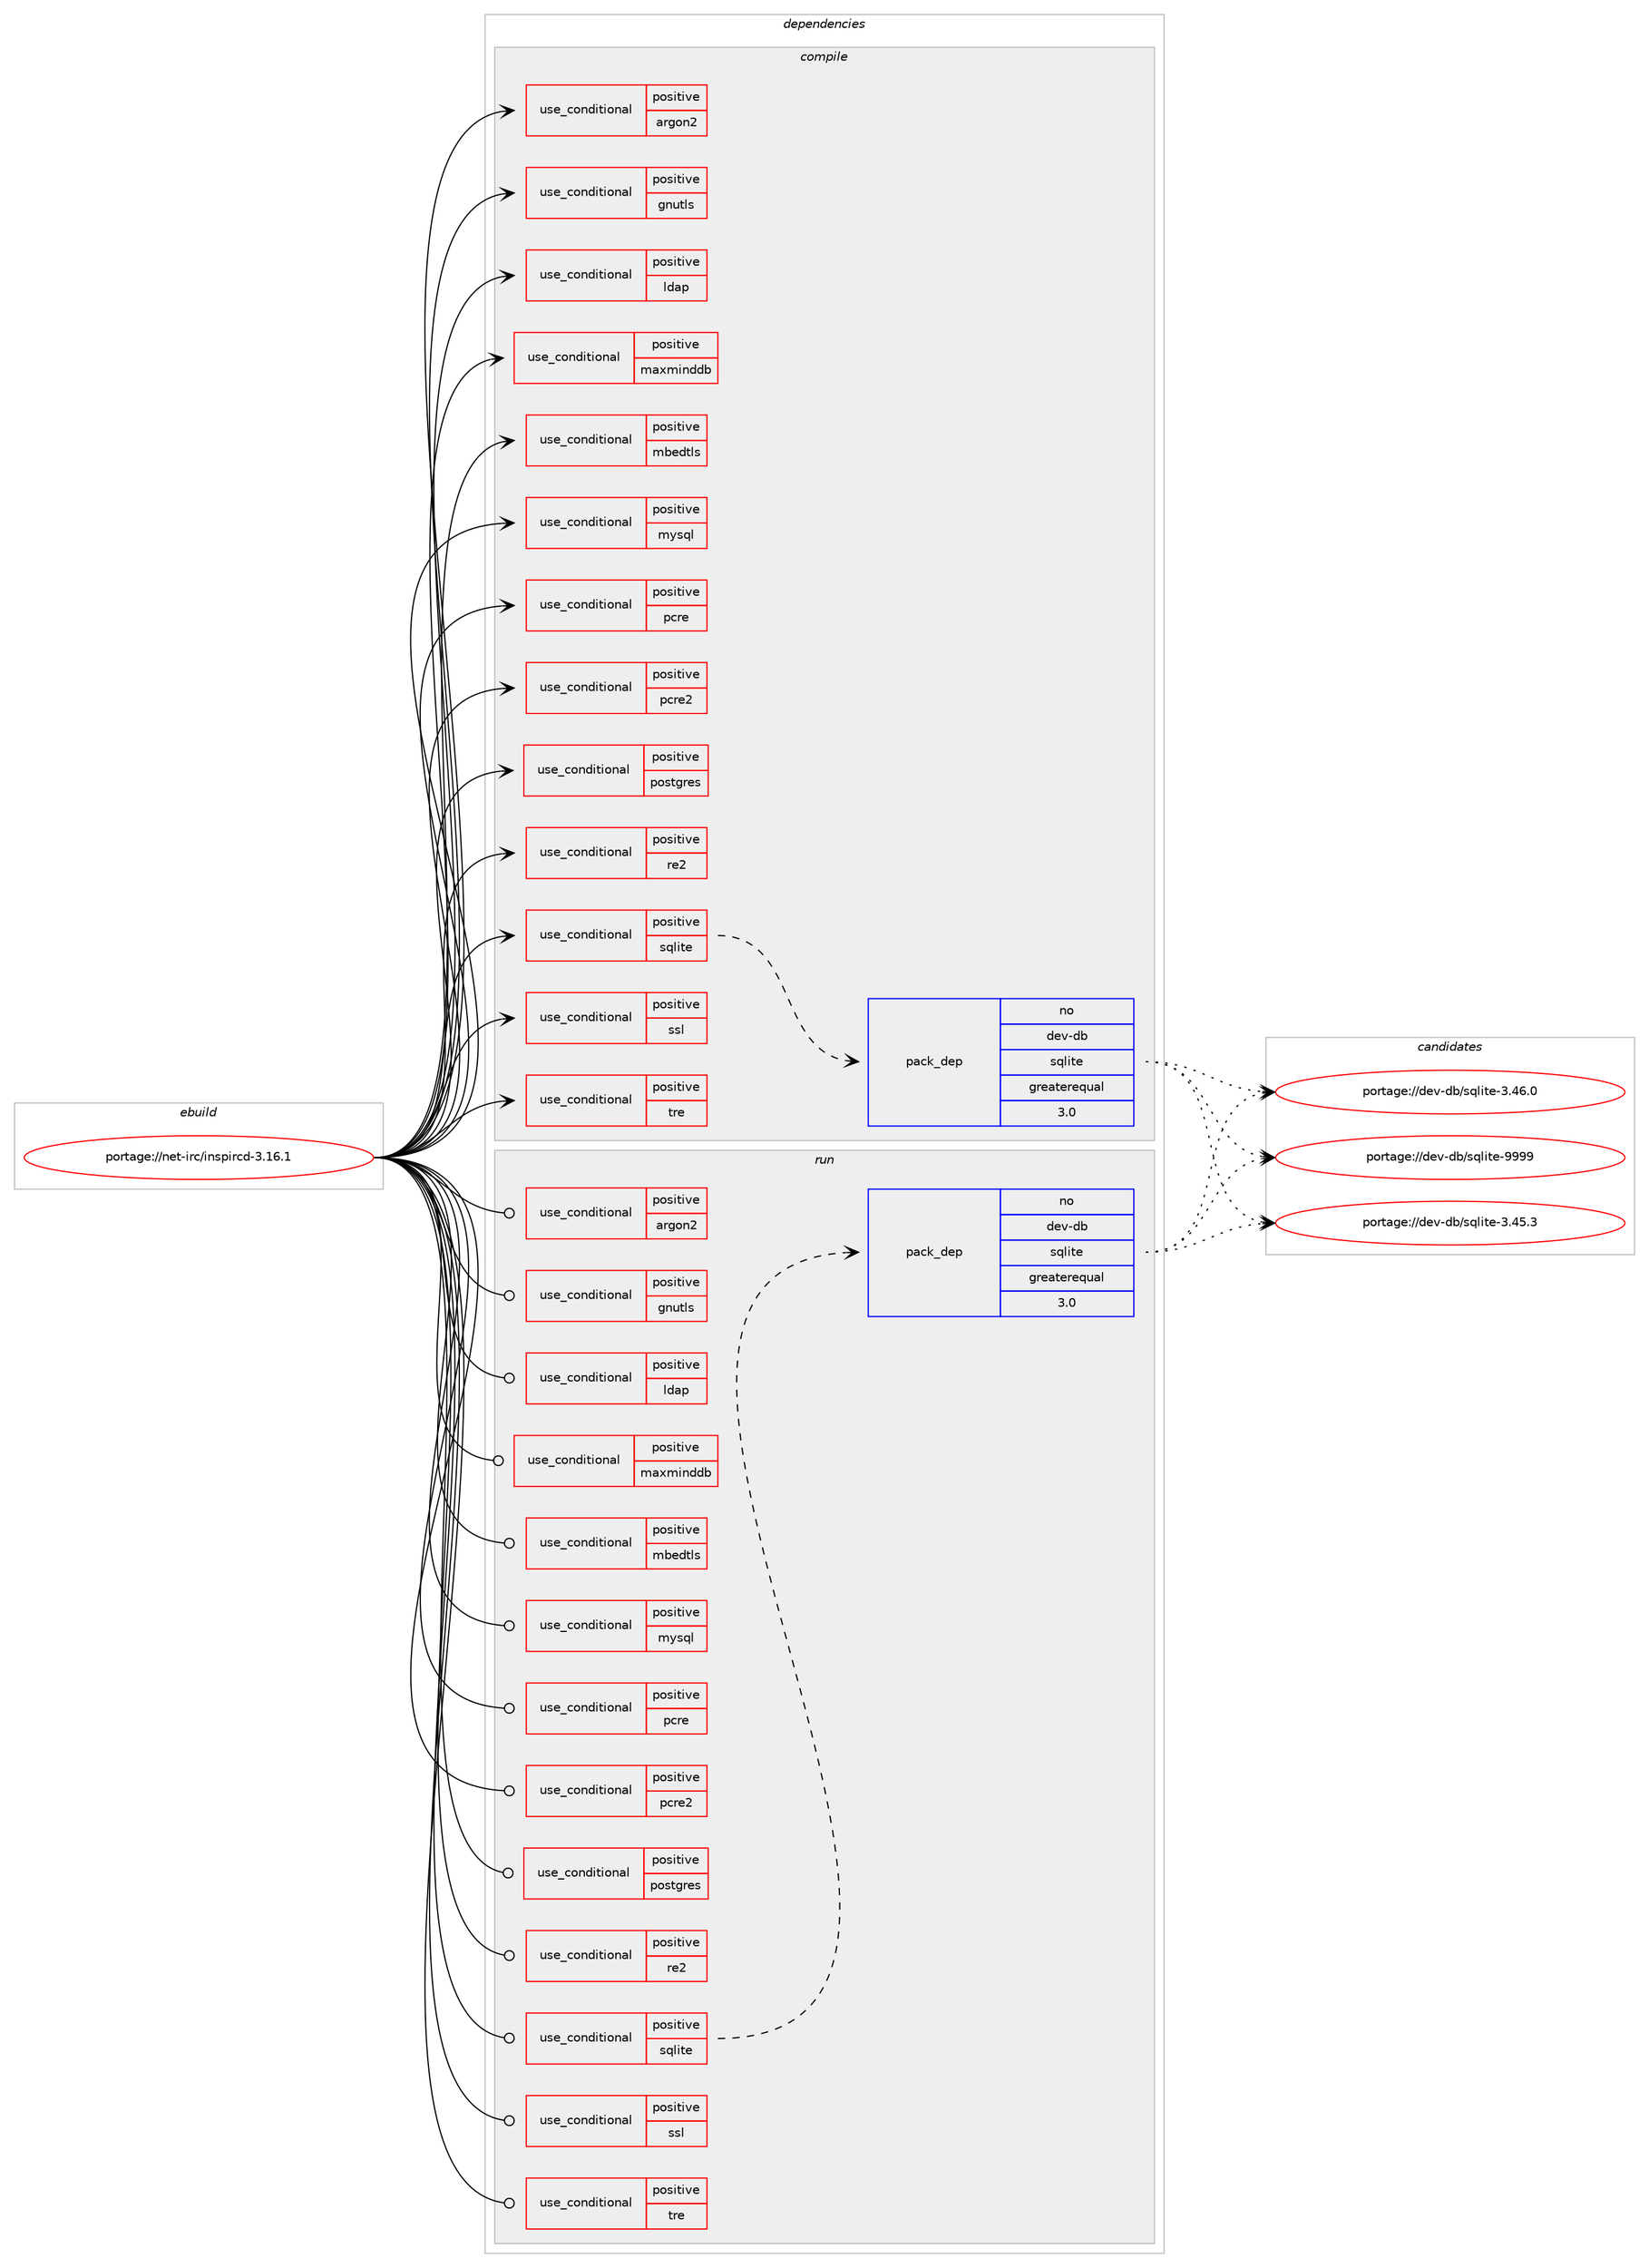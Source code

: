 digraph prolog {

# *************
# Graph options
# *************

newrank=true;
concentrate=true;
compound=true;
graph [rankdir=LR,fontname=Helvetica,fontsize=10,ranksep=1.5];#, ranksep=2.5, nodesep=0.2];
edge  [arrowhead=vee];
node  [fontname=Helvetica,fontsize=10];

# **********
# The ebuild
# **********

subgraph cluster_leftcol {
color=gray;
rank=same;
label=<<i>ebuild</i>>;
id [label="portage://net-irc/inspircd-3.16.1", color=red, width=4, href="../net-irc/inspircd-3.16.1.svg"];
}

# ****************
# The dependencies
# ****************

subgraph cluster_midcol {
color=gray;
label=<<i>dependencies</i>>;
subgraph cluster_compile {
fillcolor="#eeeeee";
style=filled;
label=<<i>compile</i>>;
subgraph cond89974 {
dependency181231 [label=<<TABLE BORDER="0" CELLBORDER="1" CELLSPACING="0" CELLPADDING="4"><TR><TD ROWSPAN="3" CELLPADDING="10">use_conditional</TD></TR><TR><TD>positive</TD></TR><TR><TD>argon2</TD></TR></TABLE>>, shape=none, color=red];
# *** BEGIN UNKNOWN DEPENDENCY TYPE (TODO) ***
# dependency181231 -> package_dependency(portage://net-irc/inspircd-3.16.1,install,no,app-crypt,argon2,none,[,,],[],[])
# *** END UNKNOWN DEPENDENCY TYPE (TODO) ***

}
id:e -> dependency181231:w [weight=20,style="solid",arrowhead="vee"];
subgraph cond89975 {
dependency181232 [label=<<TABLE BORDER="0" CELLBORDER="1" CELLSPACING="0" CELLPADDING="4"><TR><TD ROWSPAN="3" CELLPADDING="10">use_conditional</TD></TR><TR><TD>positive</TD></TR><TR><TD>gnutls</TD></TR></TABLE>>, shape=none, color=red];
# *** BEGIN UNKNOWN DEPENDENCY TYPE (TODO) ***
# dependency181232 -> package_dependency(portage://net-irc/inspircd-3.16.1,install,no,net-libs,gnutls,none,[,,],any_same_slot,[])
# *** END UNKNOWN DEPENDENCY TYPE (TODO) ***

# *** BEGIN UNKNOWN DEPENDENCY TYPE (TODO) ***
# dependency181232 -> package_dependency(portage://net-irc/inspircd-3.16.1,install,no,dev-libs,libgcrypt,none,[,,],[slot(0)],[])
# *** END UNKNOWN DEPENDENCY TYPE (TODO) ***

}
id:e -> dependency181232:w [weight=20,style="solid",arrowhead="vee"];
subgraph cond89976 {
dependency181233 [label=<<TABLE BORDER="0" CELLBORDER="1" CELLSPACING="0" CELLPADDING="4"><TR><TD ROWSPAN="3" CELLPADDING="10">use_conditional</TD></TR><TR><TD>positive</TD></TR><TR><TD>ldap</TD></TR></TABLE>>, shape=none, color=red];
# *** BEGIN UNKNOWN DEPENDENCY TYPE (TODO) ***
# dependency181233 -> package_dependency(portage://net-irc/inspircd-3.16.1,install,no,net-nds,openldap,none,[,,],any_same_slot,[])
# *** END UNKNOWN DEPENDENCY TYPE (TODO) ***

}
id:e -> dependency181233:w [weight=20,style="solid",arrowhead="vee"];
subgraph cond89977 {
dependency181234 [label=<<TABLE BORDER="0" CELLBORDER="1" CELLSPACING="0" CELLPADDING="4"><TR><TD ROWSPAN="3" CELLPADDING="10">use_conditional</TD></TR><TR><TD>positive</TD></TR><TR><TD>maxminddb</TD></TR></TABLE>>, shape=none, color=red];
# *** BEGIN UNKNOWN DEPENDENCY TYPE (TODO) ***
# dependency181234 -> package_dependency(portage://net-irc/inspircd-3.16.1,install,no,dev-libs,libmaxminddb,none,[,,],any_same_slot,[])
# *** END UNKNOWN DEPENDENCY TYPE (TODO) ***

}
id:e -> dependency181234:w [weight=20,style="solid",arrowhead="vee"];
subgraph cond89978 {
dependency181235 [label=<<TABLE BORDER="0" CELLBORDER="1" CELLSPACING="0" CELLPADDING="4"><TR><TD ROWSPAN="3" CELLPADDING="10">use_conditional</TD></TR><TR><TD>positive</TD></TR><TR><TD>mbedtls</TD></TR></TABLE>>, shape=none, color=red];
# *** BEGIN UNKNOWN DEPENDENCY TYPE (TODO) ***
# dependency181235 -> package_dependency(portage://net-irc/inspircd-3.16.1,install,no,net-libs,mbedtls,none,[,,],any_same_slot,[])
# *** END UNKNOWN DEPENDENCY TYPE (TODO) ***

}
id:e -> dependency181235:w [weight=20,style="solid",arrowhead="vee"];
subgraph cond89979 {
dependency181236 [label=<<TABLE BORDER="0" CELLBORDER="1" CELLSPACING="0" CELLPADDING="4"><TR><TD ROWSPAN="3" CELLPADDING="10">use_conditional</TD></TR><TR><TD>positive</TD></TR><TR><TD>mysql</TD></TR></TABLE>>, shape=none, color=red];
# *** BEGIN UNKNOWN DEPENDENCY TYPE (TODO) ***
# dependency181236 -> package_dependency(portage://net-irc/inspircd-3.16.1,install,no,dev-db,mysql-connector-c,none,[,,],any_same_slot,[])
# *** END UNKNOWN DEPENDENCY TYPE (TODO) ***

}
id:e -> dependency181236:w [weight=20,style="solid",arrowhead="vee"];
subgraph cond89980 {
dependency181237 [label=<<TABLE BORDER="0" CELLBORDER="1" CELLSPACING="0" CELLPADDING="4"><TR><TD ROWSPAN="3" CELLPADDING="10">use_conditional</TD></TR><TR><TD>positive</TD></TR><TR><TD>pcre</TD></TR></TABLE>>, shape=none, color=red];
# *** BEGIN UNKNOWN DEPENDENCY TYPE (TODO) ***
# dependency181237 -> package_dependency(portage://net-irc/inspircd-3.16.1,install,no,dev-libs,libpcre,none,[,,],[],[])
# *** END UNKNOWN DEPENDENCY TYPE (TODO) ***

}
id:e -> dependency181237:w [weight=20,style="solid",arrowhead="vee"];
subgraph cond89981 {
dependency181238 [label=<<TABLE BORDER="0" CELLBORDER="1" CELLSPACING="0" CELLPADDING="4"><TR><TD ROWSPAN="3" CELLPADDING="10">use_conditional</TD></TR><TR><TD>positive</TD></TR><TR><TD>pcre2</TD></TR></TABLE>>, shape=none, color=red];
# *** BEGIN UNKNOWN DEPENDENCY TYPE (TODO) ***
# dependency181238 -> package_dependency(portage://net-irc/inspircd-3.16.1,install,no,dev-libs,libpcre2,none,[,,],[],[])
# *** END UNKNOWN DEPENDENCY TYPE (TODO) ***

}
id:e -> dependency181238:w [weight=20,style="solid",arrowhead="vee"];
subgraph cond89982 {
dependency181239 [label=<<TABLE BORDER="0" CELLBORDER="1" CELLSPACING="0" CELLPADDING="4"><TR><TD ROWSPAN="3" CELLPADDING="10">use_conditional</TD></TR><TR><TD>positive</TD></TR><TR><TD>postgres</TD></TR></TABLE>>, shape=none, color=red];
# *** BEGIN UNKNOWN DEPENDENCY TYPE (TODO) ***
# dependency181239 -> package_dependency(portage://net-irc/inspircd-3.16.1,install,no,dev-db,postgresql,none,[,,],any_same_slot,[])
# *** END UNKNOWN DEPENDENCY TYPE (TODO) ***

}
id:e -> dependency181239:w [weight=20,style="solid",arrowhead="vee"];
subgraph cond89983 {
dependency181240 [label=<<TABLE BORDER="0" CELLBORDER="1" CELLSPACING="0" CELLPADDING="4"><TR><TD ROWSPAN="3" CELLPADDING="10">use_conditional</TD></TR><TR><TD>positive</TD></TR><TR><TD>re2</TD></TR></TABLE>>, shape=none, color=red];
# *** BEGIN UNKNOWN DEPENDENCY TYPE (TODO) ***
# dependency181240 -> package_dependency(portage://net-irc/inspircd-3.16.1,install,no,dev-libs,re2,none,[,,],any_same_slot,[])
# *** END UNKNOWN DEPENDENCY TYPE (TODO) ***

}
id:e -> dependency181240:w [weight=20,style="solid",arrowhead="vee"];
subgraph cond89984 {
dependency181241 [label=<<TABLE BORDER="0" CELLBORDER="1" CELLSPACING="0" CELLPADDING="4"><TR><TD ROWSPAN="3" CELLPADDING="10">use_conditional</TD></TR><TR><TD>positive</TD></TR><TR><TD>sqlite</TD></TR></TABLE>>, shape=none, color=red];
subgraph pack88684 {
dependency181242 [label=<<TABLE BORDER="0" CELLBORDER="1" CELLSPACING="0" CELLPADDING="4" WIDTH="220"><TR><TD ROWSPAN="6" CELLPADDING="30">pack_dep</TD></TR><TR><TD WIDTH="110">no</TD></TR><TR><TD>dev-db</TD></TR><TR><TD>sqlite</TD></TR><TR><TD>greaterequal</TD></TR><TR><TD>3.0</TD></TR></TABLE>>, shape=none, color=blue];
}
dependency181241:e -> dependency181242:w [weight=20,style="dashed",arrowhead="vee"];
}
id:e -> dependency181241:w [weight=20,style="solid",arrowhead="vee"];
subgraph cond89985 {
dependency181243 [label=<<TABLE BORDER="0" CELLBORDER="1" CELLSPACING="0" CELLPADDING="4"><TR><TD ROWSPAN="3" CELLPADDING="10">use_conditional</TD></TR><TR><TD>positive</TD></TR><TR><TD>ssl</TD></TR></TABLE>>, shape=none, color=red];
# *** BEGIN UNKNOWN DEPENDENCY TYPE (TODO) ***
# dependency181243 -> package_dependency(portage://net-irc/inspircd-3.16.1,install,no,dev-libs,openssl,none,[,,],any_same_slot,[])
# *** END UNKNOWN DEPENDENCY TYPE (TODO) ***

}
id:e -> dependency181243:w [weight=20,style="solid",arrowhead="vee"];
subgraph cond89986 {
dependency181244 [label=<<TABLE BORDER="0" CELLBORDER="1" CELLSPACING="0" CELLPADDING="4"><TR><TD ROWSPAN="3" CELLPADDING="10">use_conditional</TD></TR><TR><TD>positive</TD></TR><TR><TD>tre</TD></TR></TABLE>>, shape=none, color=red];
# *** BEGIN UNKNOWN DEPENDENCY TYPE (TODO) ***
# dependency181244 -> package_dependency(portage://net-irc/inspircd-3.16.1,install,no,dev-libs,tre,none,[,,],[],[])
# *** END UNKNOWN DEPENDENCY TYPE (TODO) ***

}
id:e -> dependency181244:w [weight=20,style="solid",arrowhead="vee"];
# *** BEGIN UNKNOWN DEPENDENCY TYPE (TODO) ***
# id -> package_dependency(portage://net-irc/inspircd-3.16.1,install,no,acct-group,inspircd,none,[,,],[],[])
# *** END UNKNOWN DEPENDENCY TYPE (TODO) ***

# *** BEGIN UNKNOWN DEPENDENCY TYPE (TODO) ***
# id -> package_dependency(portage://net-irc/inspircd-3.16.1,install,no,acct-user,inspircd,none,[,,],[],[])
# *** END UNKNOWN DEPENDENCY TYPE (TODO) ***

# *** BEGIN UNKNOWN DEPENDENCY TYPE (TODO) ***
# id -> package_dependency(portage://net-irc/inspircd-3.16.1,install,no,dev-lang,perl,none,[,,],[],[])
# *** END UNKNOWN DEPENDENCY TYPE (TODO) ***

}
subgraph cluster_compileandrun {
fillcolor="#eeeeee";
style=filled;
label=<<i>compile and run</i>>;
}
subgraph cluster_run {
fillcolor="#eeeeee";
style=filled;
label=<<i>run</i>>;
subgraph cond89987 {
dependency181245 [label=<<TABLE BORDER="0" CELLBORDER="1" CELLSPACING="0" CELLPADDING="4"><TR><TD ROWSPAN="3" CELLPADDING="10">use_conditional</TD></TR><TR><TD>positive</TD></TR><TR><TD>argon2</TD></TR></TABLE>>, shape=none, color=red];
# *** BEGIN UNKNOWN DEPENDENCY TYPE (TODO) ***
# dependency181245 -> package_dependency(portage://net-irc/inspircd-3.16.1,run,no,app-crypt,argon2,none,[,,],[],[])
# *** END UNKNOWN DEPENDENCY TYPE (TODO) ***

}
id:e -> dependency181245:w [weight=20,style="solid",arrowhead="odot"];
subgraph cond89988 {
dependency181246 [label=<<TABLE BORDER="0" CELLBORDER="1" CELLSPACING="0" CELLPADDING="4"><TR><TD ROWSPAN="3" CELLPADDING="10">use_conditional</TD></TR><TR><TD>positive</TD></TR><TR><TD>gnutls</TD></TR></TABLE>>, shape=none, color=red];
# *** BEGIN UNKNOWN DEPENDENCY TYPE (TODO) ***
# dependency181246 -> package_dependency(portage://net-irc/inspircd-3.16.1,run,no,net-libs,gnutls,none,[,,],any_same_slot,[])
# *** END UNKNOWN DEPENDENCY TYPE (TODO) ***

# *** BEGIN UNKNOWN DEPENDENCY TYPE (TODO) ***
# dependency181246 -> package_dependency(portage://net-irc/inspircd-3.16.1,run,no,dev-libs,libgcrypt,none,[,,],[slot(0)],[])
# *** END UNKNOWN DEPENDENCY TYPE (TODO) ***

}
id:e -> dependency181246:w [weight=20,style="solid",arrowhead="odot"];
subgraph cond89989 {
dependency181247 [label=<<TABLE BORDER="0" CELLBORDER="1" CELLSPACING="0" CELLPADDING="4"><TR><TD ROWSPAN="3" CELLPADDING="10">use_conditional</TD></TR><TR><TD>positive</TD></TR><TR><TD>ldap</TD></TR></TABLE>>, shape=none, color=red];
# *** BEGIN UNKNOWN DEPENDENCY TYPE (TODO) ***
# dependency181247 -> package_dependency(portage://net-irc/inspircd-3.16.1,run,no,net-nds,openldap,none,[,,],any_same_slot,[])
# *** END UNKNOWN DEPENDENCY TYPE (TODO) ***

}
id:e -> dependency181247:w [weight=20,style="solid",arrowhead="odot"];
subgraph cond89990 {
dependency181248 [label=<<TABLE BORDER="0" CELLBORDER="1" CELLSPACING="0" CELLPADDING="4"><TR><TD ROWSPAN="3" CELLPADDING="10">use_conditional</TD></TR><TR><TD>positive</TD></TR><TR><TD>maxminddb</TD></TR></TABLE>>, shape=none, color=red];
# *** BEGIN UNKNOWN DEPENDENCY TYPE (TODO) ***
# dependency181248 -> package_dependency(portage://net-irc/inspircd-3.16.1,run,no,dev-libs,libmaxminddb,none,[,,],any_same_slot,[])
# *** END UNKNOWN DEPENDENCY TYPE (TODO) ***

}
id:e -> dependency181248:w [weight=20,style="solid",arrowhead="odot"];
subgraph cond89991 {
dependency181249 [label=<<TABLE BORDER="0" CELLBORDER="1" CELLSPACING="0" CELLPADDING="4"><TR><TD ROWSPAN="3" CELLPADDING="10">use_conditional</TD></TR><TR><TD>positive</TD></TR><TR><TD>mbedtls</TD></TR></TABLE>>, shape=none, color=red];
# *** BEGIN UNKNOWN DEPENDENCY TYPE (TODO) ***
# dependency181249 -> package_dependency(portage://net-irc/inspircd-3.16.1,run,no,net-libs,mbedtls,none,[,,],any_same_slot,[])
# *** END UNKNOWN DEPENDENCY TYPE (TODO) ***

}
id:e -> dependency181249:w [weight=20,style="solid",arrowhead="odot"];
subgraph cond89992 {
dependency181250 [label=<<TABLE BORDER="0" CELLBORDER="1" CELLSPACING="0" CELLPADDING="4"><TR><TD ROWSPAN="3" CELLPADDING="10">use_conditional</TD></TR><TR><TD>positive</TD></TR><TR><TD>mysql</TD></TR></TABLE>>, shape=none, color=red];
# *** BEGIN UNKNOWN DEPENDENCY TYPE (TODO) ***
# dependency181250 -> package_dependency(portage://net-irc/inspircd-3.16.1,run,no,dev-db,mysql-connector-c,none,[,,],any_same_slot,[])
# *** END UNKNOWN DEPENDENCY TYPE (TODO) ***

}
id:e -> dependency181250:w [weight=20,style="solid",arrowhead="odot"];
subgraph cond89993 {
dependency181251 [label=<<TABLE BORDER="0" CELLBORDER="1" CELLSPACING="0" CELLPADDING="4"><TR><TD ROWSPAN="3" CELLPADDING="10">use_conditional</TD></TR><TR><TD>positive</TD></TR><TR><TD>pcre</TD></TR></TABLE>>, shape=none, color=red];
# *** BEGIN UNKNOWN DEPENDENCY TYPE (TODO) ***
# dependency181251 -> package_dependency(portage://net-irc/inspircd-3.16.1,run,no,dev-libs,libpcre,none,[,,],[],[])
# *** END UNKNOWN DEPENDENCY TYPE (TODO) ***

}
id:e -> dependency181251:w [weight=20,style="solid",arrowhead="odot"];
subgraph cond89994 {
dependency181252 [label=<<TABLE BORDER="0" CELLBORDER="1" CELLSPACING="0" CELLPADDING="4"><TR><TD ROWSPAN="3" CELLPADDING="10">use_conditional</TD></TR><TR><TD>positive</TD></TR><TR><TD>pcre2</TD></TR></TABLE>>, shape=none, color=red];
# *** BEGIN UNKNOWN DEPENDENCY TYPE (TODO) ***
# dependency181252 -> package_dependency(portage://net-irc/inspircd-3.16.1,run,no,dev-libs,libpcre2,none,[,,],[],[])
# *** END UNKNOWN DEPENDENCY TYPE (TODO) ***

}
id:e -> dependency181252:w [weight=20,style="solid",arrowhead="odot"];
subgraph cond89995 {
dependency181253 [label=<<TABLE BORDER="0" CELLBORDER="1" CELLSPACING="0" CELLPADDING="4"><TR><TD ROWSPAN="3" CELLPADDING="10">use_conditional</TD></TR><TR><TD>positive</TD></TR><TR><TD>postgres</TD></TR></TABLE>>, shape=none, color=red];
# *** BEGIN UNKNOWN DEPENDENCY TYPE (TODO) ***
# dependency181253 -> package_dependency(portage://net-irc/inspircd-3.16.1,run,no,dev-db,postgresql,none,[,,],any_same_slot,[])
# *** END UNKNOWN DEPENDENCY TYPE (TODO) ***

}
id:e -> dependency181253:w [weight=20,style="solid",arrowhead="odot"];
subgraph cond89996 {
dependency181254 [label=<<TABLE BORDER="0" CELLBORDER="1" CELLSPACING="0" CELLPADDING="4"><TR><TD ROWSPAN="3" CELLPADDING="10">use_conditional</TD></TR><TR><TD>positive</TD></TR><TR><TD>re2</TD></TR></TABLE>>, shape=none, color=red];
# *** BEGIN UNKNOWN DEPENDENCY TYPE (TODO) ***
# dependency181254 -> package_dependency(portage://net-irc/inspircd-3.16.1,run,no,dev-libs,re2,none,[,,],any_same_slot,[])
# *** END UNKNOWN DEPENDENCY TYPE (TODO) ***

}
id:e -> dependency181254:w [weight=20,style="solid",arrowhead="odot"];
subgraph cond89997 {
dependency181255 [label=<<TABLE BORDER="0" CELLBORDER="1" CELLSPACING="0" CELLPADDING="4"><TR><TD ROWSPAN="3" CELLPADDING="10">use_conditional</TD></TR><TR><TD>positive</TD></TR><TR><TD>sqlite</TD></TR></TABLE>>, shape=none, color=red];
subgraph pack88685 {
dependency181256 [label=<<TABLE BORDER="0" CELLBORDER="1" CELLSPACING="0" CELLPADDING="4" WIDTH="220"><TR><TD ROWSPAN="6" CELLPADDING="30">pack_dep</TD></TR><TR><TD WIDTH="110">no</TD></TR><TR><TD>dev-db</TD></TR><TR><TD>sqlite</TD></TR><TR><TD>greaterequal</TD></TR><TR><TD>3.0</TD></TR></TABLE>>, shape=none, color=blue];
}
dependency181255:e -> dependency181256:w [weight=20,style="dashed",arrowhead="vee"];
}
id:e -> dependency181255:w [weight=20,style="solid",arrowhead="odot"];
subgraph cond89998 {
dependency181257 [label=<<TABLE BORDER="0" CELLBORDER="1" CELLSPACING="0" CELLPADDING="4"><TR><TD ROWSPAN="3" CELLPADDING="10">use_conditional</TD></TR><TR><TD>positive</TD></TR><TR><TD>ssl</TD></TR></TABLE>>, shape=none, color=red];
# *** BEGIN UNKNOWN DEPENDENCY TYPE (TODO) ***
# dependency181257 -> package_dependency(portage://net-irc/inspircd-3.16.1,run,no,dev-libs,openssl,none,[,,],any_same_slot,[])
# *** END UNKNOWN DEPENDENCY TYPE (TODO) ***

}
id:e -> dependency181257:w [weight=20,style="solid",arrowhead="odot"];
subgraph cond89999 {
dependency181258 [label=<<TABLE BORDER="0" CELLBORDER="1" CELLSPACING="0" CELLPADDING="4"><TR><TD ROWSPAN="3" CELLPADDING="10">use_conditional</TD></TR><TR><TD>positive</TD></TR><TR><TD>tre</TD></TR></TABLE>>, shape=none, color=red];
# *** BEGIN UNKNOWN DEPENDENCY TYPE (TODO) ***
# dependency181258 -> package_dependency(portage://net-irc/inspircd-3.16.1,run,no,dev-libs,tre,none,[,,],[],[])
# *** END UNKNOWN DEPENDENCY TYPE (TODO) ***

}
id:e -> dependency181258:w [weight=20,style="solid",arrowhead="odot"];
# *** BEGIN UNKNOWN DEPENDENCY TYPE (TODO) ***
# id -> package_dependency(portage://net-irc/inspircd-3.16.1,run,no,acct-group,inspircd,none,[,,],[],[])
# *** END UNKNOWN DEPENDENCY TYPE (TODO) ***

# *** BEGIN UNKNOWN DEPENDENCY TYPE (TODO) ***
# id -> package_dependency(portage://net-irc/inspircd-3.16.1,run,no,acct-user,inspircd,none,[,,],[],[])
# *** END UNKNOWN DEPENDENCY TYPE (TODO) ***

# *** BEGIN UNKNOWN DEPENDENCY TYPE (TODO) ***
# id -> package_dependency(portage://net-irc/inspircd-3.16.1,run,no,dev-lang,perl,none,[,,],[],[])
# *** END UNKNOWN DEPENDENCY TYPE (TODO) ***

}
}

# **************
# The candidates
# **************

subgraph cluster_choices {
rank=same;
color=gray;
label=<<i>candidates</i>>;

subgraph choice88684 {
color=black;
nodesep=1;
choice10010111845100984711511310810511610145514652534651 [label="portage://dev-db/sqlite-3.45.3", color=red, width=4,href="../dev-db/sqlite-3.45.3.svg"];
choice10010111845100984711511310810511610145514652544648 [label="portage://dev-db/sqlite-3.46.0", color=red, width=4,href="../dev-db/sqlite-3.46.0.svg"];
choice1001011184510098471151131081051161014557575757 [label="portage://dev-db/sqlite-9999", color=red, width=4,href="../dev-db/sqlite-9999.svg"];
dependency181242:e -> choice10010111845100984711511310810511610145514652534651:w [style=dotted,weight="100"];
dependency181242:e -> choice10010111845100984711511310810511610145514652544648:w [style=dotted,weight="100"];
dependency181242:e -> choice1001011184510098471151131081051161014557575757:w [style=dotted,weight="100"];
}
subgraph choice88685 {
color=black;
nodesep=1;
choice10010111845100984711511310810511610145514652534651 [label="portage://dev-db/sqlite-3.45.3", color=red, width=4,href="../dev-db/sqlite-3.45.3.svg"];
choice10010111845100984711511310810511610145514652544648 [label="portage://dev-db/sqlite-3.46.0", color=red, width=4,href="../dev-db/sqlite-3.46.0.svg"];
choice1001011184510098471151131081051161014557575757 [label="portage://dev-db/sqlite-9999", color=red, width=4,href="../dev-db/sqlite-9999.svg"];
dependency181256:e -> choice10010111845100984711511310810511610145514652534651:w [style=dotted,weight="100"];
dependency181256:e -> choice10010111845100984711511310810511610145514652544648:w [style=dotted,weight="100"];
dependency181256:e -> choice1001011184510098471151131081051161014557575757:w [style=dotted,weight="100"];
}
}

}
